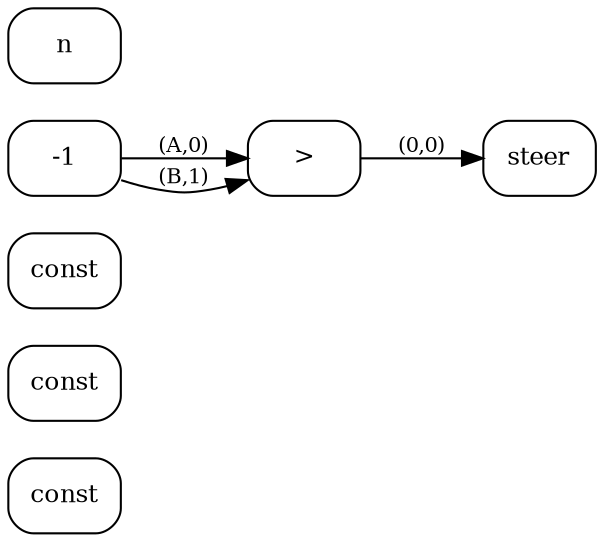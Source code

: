 digraph G {
  rankdir=LR;
  node [shape=box, style=rounded, fontsize=12];
  n0 [label="const"];
  n1 [label="const"];
  n2 [label="const"];
  n3 [label=">"];
  n4 [label="steer"];
  n-1 -> n3 [label="(A,0)", fontsize=10];
  n-1 -> n3 [label="(B,1)", fontsize=10];
  n3 -> n4 [label="(0,0)", fontsize=10];
}
